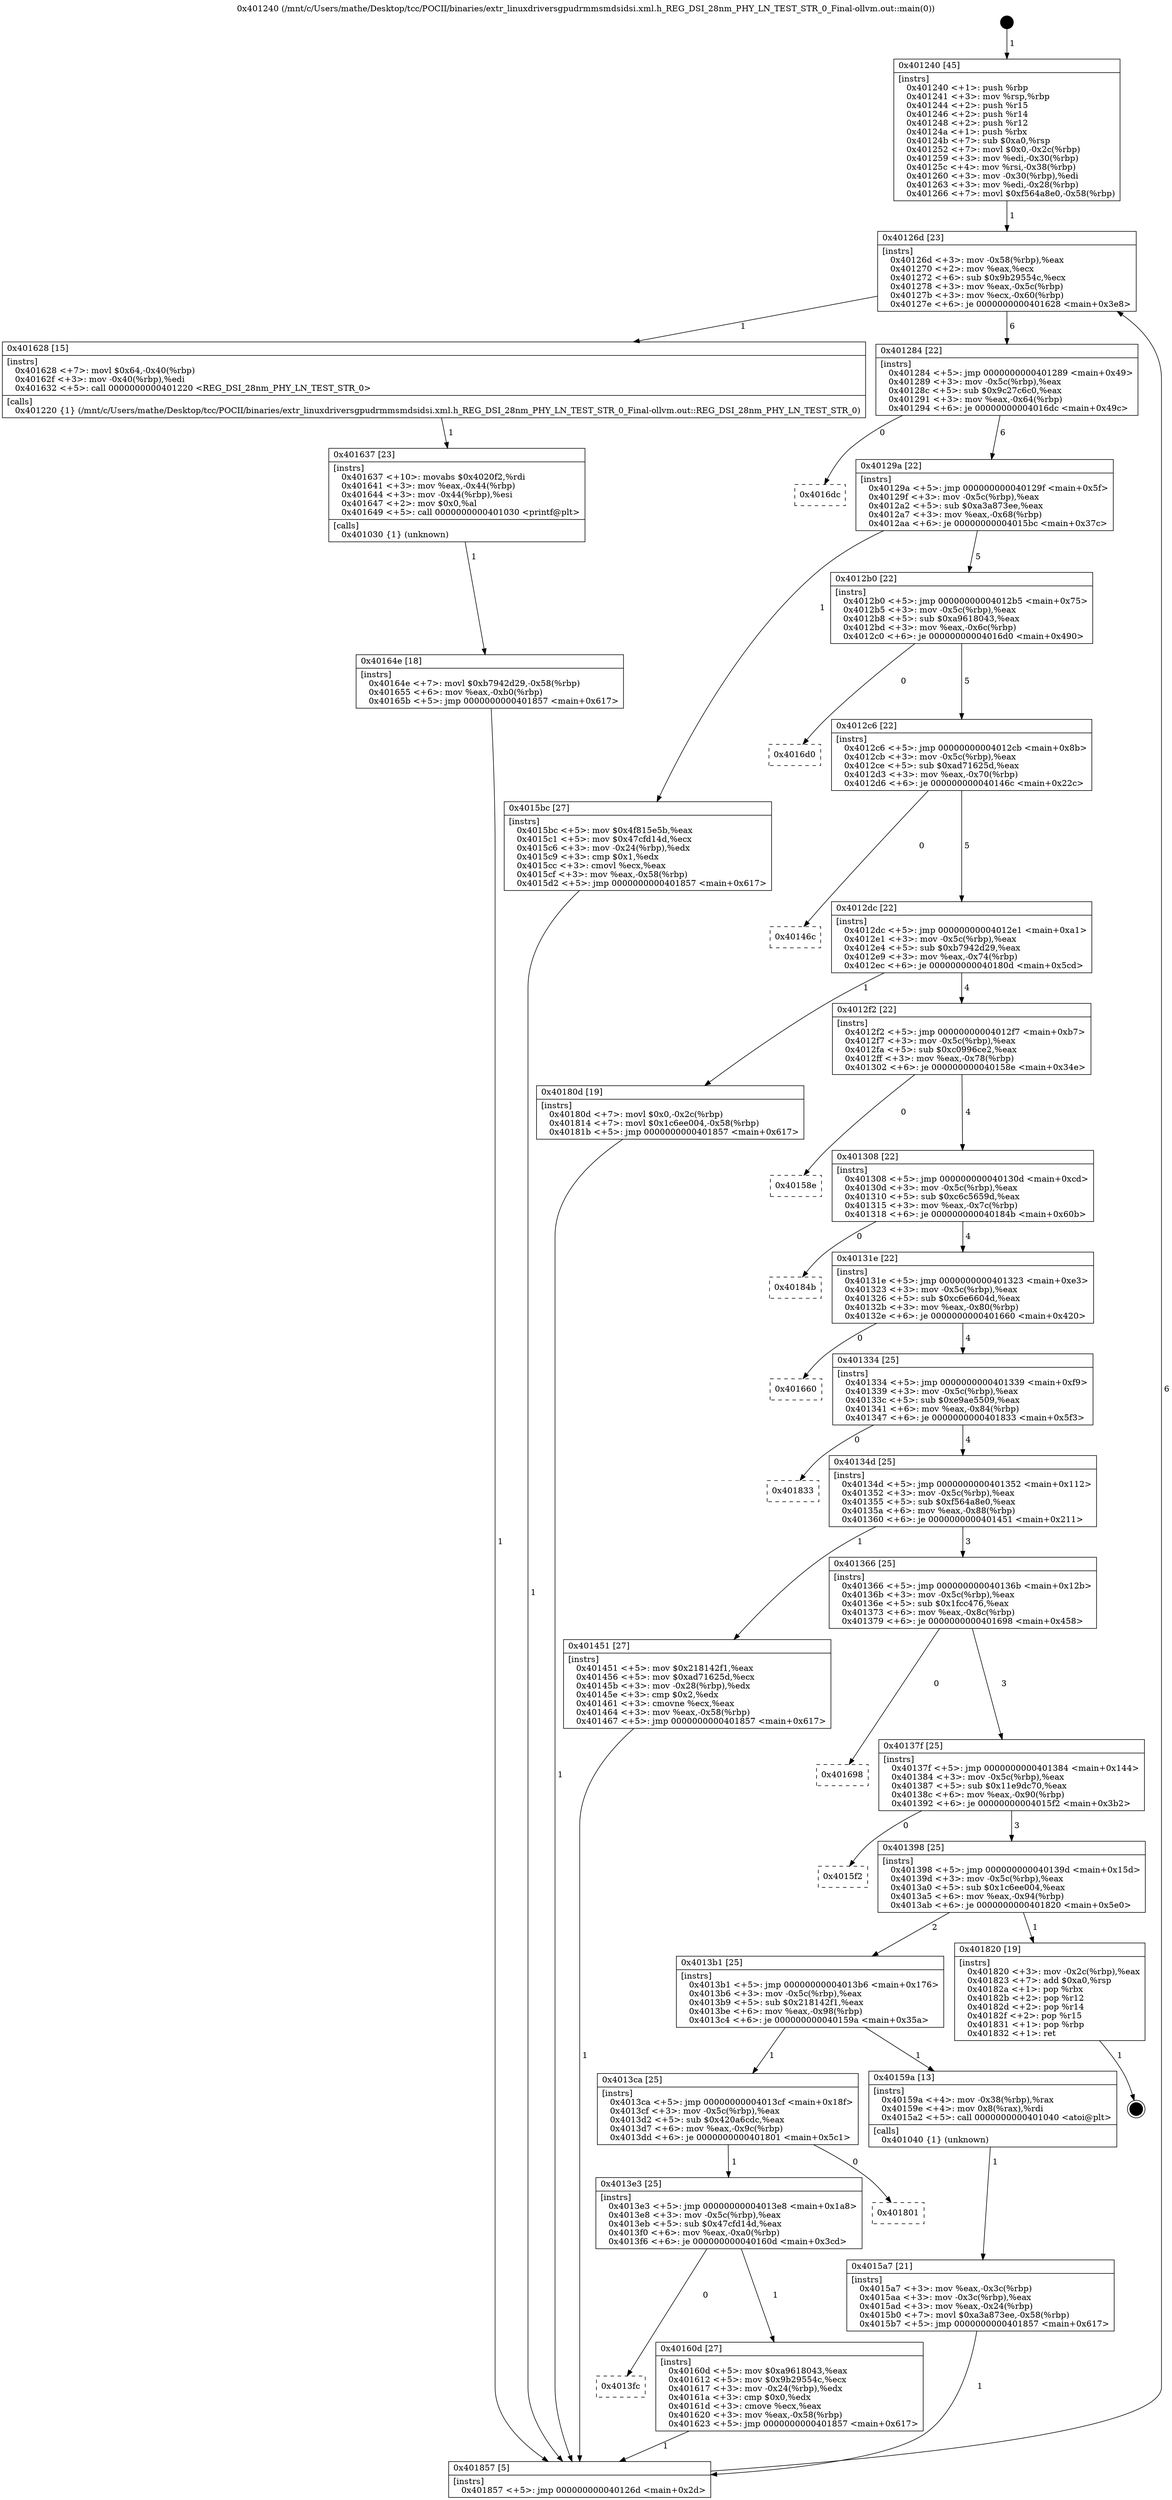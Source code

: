 digraph "0x401240" {
  label = "0x401240 (/mnt/c/Users/mathe/Desktop/tcc/POCII/binaries/extr_linuxdriversgpudrmmsmdsidsi.xml.h_REG_DSI_28nm_PHY_LN_TEST_STR_0_Final-ollvm.out::main(0))"
  labelloc = "t"
  node[shape=record]

  Entry [label="",width=0.3,height=0.3,shape=circle,fillcolor=black,style=filled]
  "0x40126d" [label="{
     0x40126d [23]\l
     | [instrs]\l
     &nbsp;&nbsp;0x40126d \<+3\>: mov -0x58(%rbp),%eax\l
     &nbsp;&nbsp;0x401270 \<+2\>: mov %eax,%ecx\l
     &nbsp;&nbsp;0x401272 \<+6\>: sub $0x9b29554c,%ecx\l
     &nbsp;&nbsp;0x401278 \<+3\>: mov %eax,-0x5c(%rbp)\l
     &nbsp;&nbsp;0x40127b \<+3\>: mov %ecx,-0x60(%rbp)\l
     &nbsp;&nbsp;0x40127e \<+6\>: je 0000000000401628 \<main+0x3e8\>\l
  }"]
  "0x401628" [label="{
     0x401628 [15]\l
     | [instrs]\l
     &nbsp;&nbsp;0x401628 \<+7\>: movl $0x64,-0x40(%rbp)\l
     &nbsp;&nbsp;0x40162f \<+3\>: mov -0x40(%rbp),%edi\l
     &nbsp;&nbsp;0x401632 \<+5\>: call 0000000000401220 \<REG_DSI_28nm_PHY_LN_TEST_STR_0\>\l
     | [calls]\l
     &nbsp;&nbsp;0x401220 \{1\} (/mnt/c/Users/mathe/Desktop/tcc/POCII/binaries/extr_linuxdriversgpudrmmsmdsidsi.xml.h_REG_DSI_28nm_PHY_LN_TEST_STR_0_Final-ollvm.out::REG_DSI_28nm_PHY_LN_TEST_STR_0)\l
  }"]
  "0x401284" [label="{
     0x401284 [22]\l
     | [instrs]\l
     &nbsp;&nbsp;0x401284 \<+5\>: jmp 0000000000401289 \<main+0x49\>\l
     &nbsp;&nbsp;0x401289 \<+3\>: mov -0x5c(%rbp),%eax\l
     &nbsp;&nbsp;0x40128c \<+5\>: sub $0x9c27c6c0,%eax\l
     &nbsp;&nbsp;0x401291 \<+3\>: mov %eax,-0x64(%rbp)\l
     &nbsp;&nbsp;0x401294 \<+6\>: je 00000000004016dc \<main+0x49c\>\l
  }"]
  Exit [label="",width=0.3,height=0.3,shape=circle,fillcolor=black,style=filled,peripheries=2]
  "0x4016dc" [label="{
     0x4016dc\l
  }", style=dashed]
  "0x40129a" [label="{
     0x40129a [22]\l
     | [instrs]\l
     &nbsp;&nbsp;0x40129a \<+5\>: jmp 000000000040129f \<main+0x5f\>\l
     &nbsp;&nbsp;0x40129f \<+3\>: mov -0x5c(%rbp),%eax\l
     &nbsp;&nbsp;0x4012a2 \<+5\>: sub $0xa3a873ee,%eax\l
     &nbsp;&nbsp;0x4012a7 \<+3\>: mov %eax,-0x68(%rbp)\l
     &nbsp;&nbsp;0x4012aa \<+6\>: je 00000000004015bc \<main+0x37c\>\l
  }"]
  "0x40164e" [label="{
     0x40164e [18]\l
     | [instrs]\l
     &nbsp;&nbsp;0x40164e \<+7\>: movl $0xb7942d29,-0x58(%rbp)\l
     &nbsp;&nbsp;0x401655 \<+6\>: mov %eax,-0xb0(%rbp)\l
     &nbsp;&nbsp;0x40165b \<+5\>: jmp 0000000000401857 \<main+0x617\>\l
  }"]
  "0x4015bc" [label="{
     0x4015bc [27]\l
     | [instrs]\l
     &nbsp;&nbsp;0x4015bc \<+5\>: mov $0x4f815e5b,%eax\l
     &nbsp;&nbsp;0x4015c1 \<+5\>: mov $0x47cfd14d,%ecx\l
     &nbsp;&nbsp;0x4015c6 \<+3\>: mov -0x24(%rbp),%edx\l
     &nbsp;&nbsp;0x4015c9 \<+3\>: cmp $0x1,%edx\l
     &nbsp;&nbsp;0x4015cc \<+3\>: cmovl %ecx,%eax\l
     &nbsp;&nbsp;0x4015cf \<+3\>: mov %eax,-0x58(%rbp)\l
     &nbsp;&nbsp;0x4015d2 \<+5\>: jmp 0000000000401857 \<main+0x617\>\l
  }"]
  "0x4012b0" [label="{
     0x4012b0 [22]\l
     | [instrs]\l
     &nbsp;&nbsp;0x4012b0 \<+5\>: jmp 00000000004012b5 \<main+0x75\>\l
     &nbsp;&nbsp;0x4012b5 \<+3\>: mov -0x5c(%rbp),%eax\l
     &nbsp;&nbsp;0x4012b8 \<+5\>: sub $0xa9618043,%eax\l
     &nbsp;&nbsp;0x4012bd \<+3\>: mov %eax,-0x6c(%rbp)\l
     &nbsp;&nbsp;0x4012c0 \<+6\>: je 00000000004016d0 \<main+0x490\>\l
  }"]
  "0x401637" [label="{
     0x401637 [23]\l
     | [instrs]\l
     &nbsp;&nbsp;0x401637 \<+10\>: movabs $0x4020f2,%rdi\l
     &nbsp;&nbsp;0x401641 \<+3\>: mov %eax,-0x44(%rbp)\l
     &nbsp;&nbsp;0x401644 \<+3\>: mov -0x44(%rbp),%esi\l
     &nbsp;&nbsp;0x401647 \<+2\>: mov $0x0,%al\l
     &nbsp;&nbsp;0x401649 \<+5\>: call 0000000000401030 \<printf@plt\>\l
     | [calls]\l
     &nbsp;&nbsp;0x401030 \{1\} (unknown)\l
  }"]
  "0x4016d0" [label="{
     0x4016d0\l
  }", style=dashed]
  "0x4012c6" [label="{
     0x4012c6 [22]\l
     | [instrs]\l
     &nbsp;&nbsp;0x4012c6 \<+5\>: jmp 00000000004012cb \<main+0x8b\>\l
     &nbsp;&nbsp;0x4012cb \<+3\>: mov -0x5c(%rbp),%eax\l
     &nbsp;&nbsp;0x4012ce \<+5\>: sub $0xad71625d,%eax\l
     &nbsp;&nbsp;0x4012d3 \<+3\>: mov %eax,-0x70(%rbp)\l
     &nbsp;&nbsp;0x4012d6 \<+6\>: je 000000000040146c \<main+0x22c\>\l
  }"]
  "0x4013fc" [label="{
     0x4013fc\l
  }", style=dashed]
  "0x40146c" [label="{
     0x40146c\l
  }", style=dashed]
  "0x4012dc" [label="{
     0x4012dc [22]\l
     | [instrs]\l
     &nbsp;&nbsp;0x4012dc \<+5\>: jmp 00000000004012e1 \<main+0xa1\>\l
     &nbsp;&nbsp;0x4012e1 \<+3\>: mov -0x5c(%rbp),%eax\l
     &nbsp;&nbsp;0x4012e4 \<+5\>: sub $0xb7942d29,%eax\l
     &nbsp;&nbsp;0x4012e9 \<+3\>: mov %eax,-0x74(%rbp)\l
     &nbsp;&nbsp;0x4012ec \<+6\>: je 000000000040180d \<main+0x5cd\>\l
  }"]
  "0x40160d" [label="{
     0x40160d [27]\l
     | [instrs]\l
     &nbsp;&nbsp;0x40160d \<+5\>: mov $0xa9618043,%eax\l
     &nbsp;&nbsp;0x401612 \<+5\>: mov $0x9b29554c,%ecx\l
     &nbsp;&nbsp;0x401617 \<+3\>: mov -0x24(%rbp),%edx\l
     &nbsp;&nbsp;0x40161a \<+3\>: cmp $0x0,%edx\l
     &nbsp;&nbsp;0x40161d \<+3\>: cmove %ecx,%eax\l
     &nbsp;&nbsp;0x401620 \<+3\>: mov %eax,-0x58(%rbp)\l
     &nbsp;&nbsp;0x401623 \<+5\>: jmp 0000000000401857 \<main+0x617\>\l
  }"]
  "0x40180d" [label="{
     0x40180d [19]\l
     | [instrs]\l
     &nbsp;&nbsp;0x40180d \<+7\>: movl $0x0,-0x2c(%rbp)\l
     &nbsp;&nbsp;0x401814 \<+7\>: movl $0x1c6ee004,-0x58(%rbp)\l
     &nbsp;&nbsp;0x40181b \<+5\>: jmp 0000000000401857 \<main+0x617\>\l
  }"]
  "0x4012f2" [label="{
     0x4012f2 [22]\l
     | [instrs]\l
     &nbsp;&nbsp;0x4012f2 \<+5\>: jmp 00000000004012f7 \<main+0xb7\>\l
     &nbsp;&nbsp;0x4012f7 \<+3\>: mov -0x5c(%rbp),%eax\l
     &nbsp;&nbsp;0x4012fa \<+5\>: sub $0xc0996ce2,%eax\l
     &nbsp;&nbsp;0x4012ff \<+3\>: mov %eax,-0x78(%rbp)\l
     &nbsp;&nbsp;0x401302 \<+6\>: je 000000000040158e \<main+0x34e\>\l
  }"]
  "0x4013e3" [label="{
     0x4013e3 [25]\l
     | [instrs]\l
     &nbsp;&nbsp;0x4013e3 \<+5\>: jmp 00000000004013e8 \<main+0x1a8\>\l
     &nbsp;&nbsp;0x4013e8 \<+3\>: mov -0x5c(%rbp),%eax\l
     &nbsp;&nbsp;0x4013eb \<+5\>: sub $0x47cfd14d,%eax\l
     &nbsp;&nbsp;0x4013f0 \<+6\>: mov %eax,-0xa0(%rbp)\l
     &nbsp;&nbsp;0x4013f6 \<+6\>: je 000000000040160d \<main+0x3cd\>\l
  }"]
  "0x40158e" [label="{
     0x40158e\l
  }", style=dashed]
  "0x401308" [label="{
     0x401308 [22]\l
     | [instrs]\l
     &nbsp;&nbsp;0x401308 \<+5\>: jmp 000000000040130d \<main+0xcd\>\l
     &nbsp;&nbsp;0x40130d \<+3\>: mov -0x5c(%rbp),%eax\l
     &nbsp;&nbsp;0x401310 \<+5\>: sub $0xc6c5659d,%eax\l
     &nbsp;&nbsp;0x401315 \<+3\>: mov %eax,-0x7c(%rbp)\l
     &nbsp;&nbsp;0x401318 \<+6\>: je 000000000040184b \<main+0x60b\>\l
  }"]
  "0x401801" [label="{
     0x401801\l
  }", style=dashed]
  "0x40184b" [label="{
     0x40184b\l
  }", style=dashed]
  "0x40131e" [label="{
     0x40131e [22]\l
     | [instrs]\l
     &nbsp;&nbsp;0x40131e \<+5\>: jmp 0000000000401323 \<main+0xe3\>\l
     &nbsp;&nbsp;0x401323 \<+3\>: mov -0x5c(%rbp),%eax\l
     &nbsp;&nbsp;0x401326 \<+5\>: sub $0xc6e6604d,%eax\l
     &nbsp;&nbsp;0x40132b \<+3\>: mov %eax,-0x80(%rbp)\l
     &nbsp;&nbsp;0x40132e \<+6\>: je 0000000000401660 \<main+0x420\>\l
  }"]
  "0x4015a7" [label="{
     0x4015a7 [21]\l
     | [instrs]\l
     &nbsp;&nbsp;0x4015a7 \<+3\>: mov %eax,-0x3c(%rbp)\l
     &nbsp;&nbsp;0x4015aa \<+3\>: mov -0x3c(%rbp),%eax\l
     &nbsp;&nbsp;0x4015ad \<+3\>: mov %eax,-0x24(%rbp)\l
     &nbsp;&nbsp;0x4015b0 \<+7\>: movl $0xa3a873ee,-0x58(%rbp)\l
     &nbsp;&nbsp;0x4015b7 \<+5\>: jmp 0000000000401857 \<main+0x617\>\l
  }"]
  "0x401660" [label="{
     0x401660\l
  }", style=dashed]
  "0x401334" [label="{
     0x401334 [25]\l
     | [instrs]\l
     &nbsp;&nbsp;0x401334 \<+5\>: jmp 0000000000401339 \<main+0xf9\>\l
     &nbsp;&nbsp;0x401339 \<+3\>: mov -0x5c(%rbp),%eax\l
     &nbsp;&nbsp;0x40133c \<+5\>: sub $0xe9ae5509,%eax\l
     &nbsp;&nbsp;0x401341 \<+6\>: mov %eax,-0x84(%rbp)\l
     &nbsp;&nbsp;0x401347 \<+6\>: je 0000000000401833 \<main+0x5f3\>\l
  }"]
  "0x4013ca" [label="{
     0x4013ca [25]\l
     | [instrs]\l
     &nbsp;&nbsp;0x4013ca \<+5\>: jmp 00000000004013cf \<main+0x18f\>\l
     &nbsp;&nbsp;0x4013cf \<+3\>: mov -0x5c(%rbp),%eax\l
     &nbsp;&nbsp;0x4013d2 \<+5\>: sub $0x420a6cdc,%eax\l
     &nbsp;&nbsp;0x4013d7 \<+6\>: mov %eax,-0x9c(%rbp)\l
     &nbsp;&nbsp;0x4013dd \<+6\>: je 0000000000401801 \<main+0x5c1\>\l
  }"]
  "0x401833" [label="{
     0x401833\l
  }", style=dashed]
  "0x40134d" [label="{
     0x40134d [25]\l
     | [instrs]\l
     &nbsp;&nbsp;0x40134d \<+5\>: jmp 0000000000401352 \<main+0x112\>\l
     &nbsp;&nbsp;0x401352 \<+3\>: mov -0x5c(%rbp),%eax\l
     &nbsp;&nbsp;0x401355 \<+5\>: sub $0xf564a8e0,%eax\l
     &nbsp;&nbsp;0x40135a \<+6\>: mov %eax,-0x88(%rbp)\l
     &nbsp;&nbsp;0x401360 \<+6\>: je 0000000000401451 \<main+0x211\>\l
  }"]
  "0x40159a" [label="{
     0x40159a [13]\l
     | [instrs]\l
     &nbsp;&nbsp;0x40159a \<+4\>: mov -0x38(%rbp),%rax\l
     &nbsp;&nbsp;0x40159e \<+4\>: mov 0x8(%rax),%rdi\l
     &nbsp;&nbsp;0x4015a2 \<+5\>: call 0000000000401040 \<atoi@plt\>\l
     | [calls]\l
     &nbsp;&nbsp;0x401040 \{1\} (unknown)\l
  }"]
  "0x401451" [label="{
     0x401451 [27]\l
     | [instrs]\l
     &nbsp;&nbsp;0x401451 \<+5\>: mov $0x218142f1,%eax\l
     &nbsp;&nbsp;0x401456 \<+5\>: mov $0xad71625d,%ecx\l
     &nbsp;&nbsp;0x40145b \<+3\>: mov -0x28(%rbp),%edx\l
     &nbsp;&nbsp;0x40145e \<+3\>: cmp $0x2,%edx\l
     &nbsp;&nbsp;0x401461 \<+3\>: cmovne %ecx,%eax\l
     &nbsp;&nbsp;0x401464 \<+3\>: mov %eax,-0x58(%rbp)\l
     &nbsp;&nbsp;0x401467 \<+5\>: jmp 0000000000401857 \<main+0x617\>\l
  }"]
  "0x401366" [label="{
     0x401366 [25]\l
     | [instrs]\l
     &nbsp;&nbsp;0x401366 \<+5\>: jmp 000000000040136b \<main+0x12b\>\l
     &nbsp;&nbsp;0x40136b \<+3\>: mov -0x5c(%rbp),%eax\l
     &nbsp;&nbsp;0x40136e \<+5\>: sub $0x1fcc476,%eax\l
     &nbsp;&nbsp;0x401373 \<+6\>: mov %eax,-0x8c(%rbp)\l
     &nbsp;&nbsp;0x401379 \<+6\>: je 0000000000401698 \<main+0x458\>\l
  }"]
  "0x401857" [label="{
     0x401857 [5]\l
     | [instrs]\l
     &nbsp;&nbsp;0x401857 \<+5\>: jmp 000000000040126d \<main+0x2d\>\l
  }"]
  "0x401240" [label="{
     0x401240 [45]\l
     | [instrs]\l
     &nbsp;&nbsp;0x401240 \<+1\>: push %rbp\l
     &nbsp;&nbsp;0x401241 \<+3\>: mov %rsp,%rbp\l
     &nbsp;&nbsp;0x401244 \<+2\>: push %r15\l
     &nbsp;&nbsp;0x401246 \<+2\>: push %r14\l
     &nbsp;&nbsp;0x401248 \<+2\>: push %r12\l
     &nbsp;&nbsp;0x40124a \<+1\>: push %rbx\l
     &nbsp;&nbsp;0x40124b \<+7\>: sub $0xa0,%rsp\l
     &nbsp;&nbsp;0x401252 \<+7\>: movl $0x0,-0x2c(%rbp)\l
     &nbsp;&nbsp;0x401259 \<+3\>: mov %edi,-0x30(%rbp)\l
     &nbsp;&nbsp;0x40125c \<+4\>: mov %rsi,-0x38(%rbp)\l
     &nbsp;&nbsp;0x401260 \<+3\>: mov -0x30(%rbp),%edi\l
     &nbsp;&nbsp;0x401263 \<+3\>: mov %edi,-0x28(%rbp)\l
     &nbsp;&nbsp;0x401266 \<+7\>: movl $0xf564a8e0,-0x58(%rbp)\l
  }"]
  "0x4013b1" [label="{
     0x4013b1 [25]\l
     | [instrs]\l
     &nbsp;&nbsp;0x4013b1 \<+5\>: jmp 00000000004013b6 \<main+0x176\>\l
     &nbsp;&nbsp;0x4013b6 \<+3\>: mov -0x5c(%rbp),%eax\l
     &nbsp;&nbsp;0x4013b9 \<+5\>: sub $0x218142f1,%eax\l
     &nbsp;&nbsp;0x4013be \<+6\>: mov %eax,-0x98(%rbp)\l
     &nbsp;&nbsp;0x4013c4 \<+6\>: je 000000000040159a \<main+0x35a\>\l
  }"]
  "0x401698" [label="{
     0x401698\l
  }", style=dashed]
  "0x40137f" [label="{
     0x40137f [25]\l
     | [instrs]\l
     &nbsp;&nbsp;0x40137f \<+5\>: jmp 0000000000401384 \<main+0x144\>\l
     &nbsp;&nbsp;0x401384 \<+3\>: mov -0x5c(%rbp),%eax\l
     &nbsp;&nbsp;0x401387 \<+5\>: sub $0x11e9dc70,%eax\l
     &nbsp;&nbsp;0x40138c \<+6\>: mov %eax,-0x90(%rbp)\l
     &nbsp;&nbsp;0x401392 \<+6\>: je 00000000004015f2 \<main+0x3b2\>\l
  }"]
  "0x401820" [label="{
     0x401820 [19]\l
     | [instrs]\l
     &nbsp;&nbsp;0x401820 \<+3\>: mov -0x2c(%rbp),%eax\l
     &nbsp;&nbsp;0x401823 \<+7\>: add $0xa0,%rsp\l
     &nbsp;&nbsp;0x40182a \<+1\>: pop %rbx\l
     &nbsp;&nbsp;0x40182b \<+2\>: pop %r12\l
     &nbsp;&nbsp;0x40182d \<+2\>: pop %r14\l
     &nbsp;&nbsp;0x40182f \<+2\>: pop %r15\l
     &nbsp;&nbsp;0x401831 \<+1\>: pop %rbp\l
     &nbsp;&nbsp;0x401832 \<+1\>: ret\l
  }"]
  "0x4015f2" [label="{
     0x4015f2\l
  }", style=dashed]
  "0x401398" [label="{
     0x401398 [25]\l
     | [instrs]\l
     &nbsp;&nbsp;0x401398 \<+5\>: jmp 000000000040139d \<main+0x15d\>\l
     &nbsp;&nbsp;0x40139d \<+3\>: mov -0x5c(%rbp),%eax\l
     &nbsp;&nbsp;0x4013a0 \<+5\>: sub $0x1c6ee004,%eax\l
     &nbsp;&nbsp;0x4013a5 \<+6\>: mov %eax,-0x94(%rbp)\l
     &nbsp;&nbsp;0x4013ab \<+6\>: je 0000000000401820 \<main+0x5e0\>\l
  }"]
  Entry -> "0x401240" [label=" 1"]
  "0x40126d" -> "0x401628" [label=" 1"]
  "0x40126d" -> "0x401284" [label=" 6"]
  "0x401820" -> Exit [label=" 1"]
  "0x401284" -> "0x4016dc" [label=" 0"]
  "0x401284" -> "0x40129a" [label=" 6"]
  "0x40180d" -> "0x401857" [label=" 1"]
  "0x40129a" -> "0x4015bc" [label=" 1"]
  "0x40129a" -> "0x4012b0" [label=" 5"]
  "0x40164e" -> "0x401857" [label=" 1"]
  "0x4012b0" -> "0x4016d0" [label=" 0"]
  "0x4012b0" -> "0x4012c6" [label=" 5"]
  "0x401637" -> "0x40164e" [label=" 1"]
  "0x4012c6" -> "0x40146c" [label=" 0"]
  "0x4012c6" -> "0x4012dc" [label=" 5"]
  "0x401628" -> "0x401637" [label=" 1"]
  "0x4012dc" -> "0x40180d" [label=" 1"]
  "0x4012dc" -> "0x4012f2" [label=" 4"]
  "0x40160d" -> "0x401857" [label=" 1"]
  "0x4012f2" -> "0x40158e" [label=" 0"]
  "0x4012f2" -> "0x401308" [label=" 4"]
  "0x4013e3" -> "0x40160d" [label=" 1"]
  "0x401308" -> "0x40184b" [label=" 0"]
  "0x401308" -> "0x40131e" [label=" 4"]
  "0x4013e3" -> "0x4013fc" [label=" 0"]
  "0x40131e" -> "0x401660" [label=" 0"]
  "0x40131e" -> "0x401334" [label=" 4"]
  "0x4013ca" -> "0x401801" [label=" 0"]
  "0x401334" -> "0x401833" [label=" 0"]
  "0x401334" -> "0x40134d" [label=" 4"]
  "0x4013ca" -> "0x4013e3" [label=" 1"]
  "0x40134d" -> "0x401451" [label=" 1"]
  "0x40134d" -> "0x401366" [label=" 3"]
  "0x401451" -> "0x401857" [label=" 1"]
  "0x401240" -> "0x40126d" [label=" 1"]
  "0x401857" -> "0x40126d" [label=" 6"]
  "0x4015bc" -> "0x401857" [label=" 1"]
  "0x401366" -> "0x401698" [label=" 0"]
  "0x401366" -> "0x40137f" [label=" 3"]
  "0x40159a" -> "0x4015a7" [label=" 1"]
  "0x40137f" -> "0x4015f2" [label=" 0"]
  "0x40137f" -> "0x401398" [label=" 3"]
  "0x4013b1" -> "0x4013ca" [label=" 1"]
  "0x401398" -> "0x401820" [label=" 1"]
  "0x401398" -> "0x4013b1" [label=" 2"]
  "0x4015a7" -> "0x401857" [label=" 1"]
  "0x4013b1" -> "0x40159a" [label=" 1"]
}

